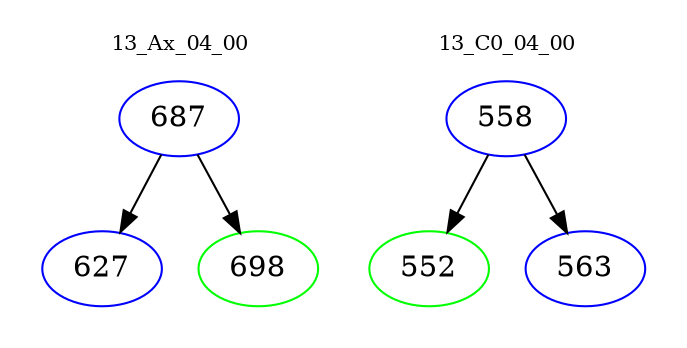 digraph{
subgraph cluster_0 {
color = white
label = "13_Ax_04_00";
fontsize=10;
T0_687 [label="687", color="blue"]
T0_687 -> T0_627 [color="black"]
T0_627 [label="627", color="blue"]
T0_687 -> T0_698 [color="black"]
T0_698 [label="698", color="green"]
}
subgraph cluster_1 {
color = white
label = "13_C0_04_00";
fontsize=10;
T1_558 [label="558", color="blue"]
T1_558 -> T1_552 [color="black"]
T1_552 [label="552", color="green"]
T1_558 -> T1_563 [color="black"]
T1_563 [label="563", color="blue"]
}
}
